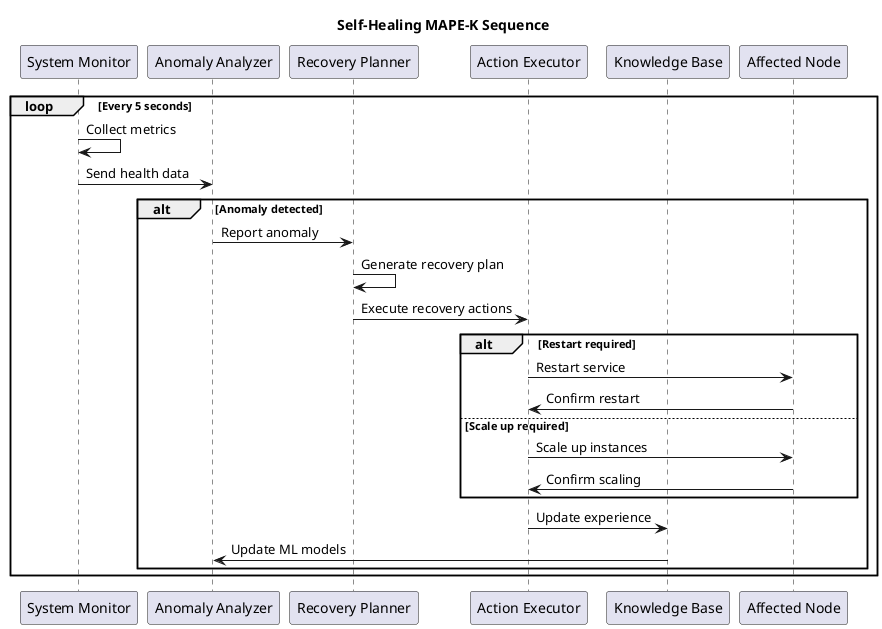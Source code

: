 @startuml
title Self-Healing MAPE-K Sequence

participant "System Monitor" as Monitor
participant "Anomaly Analyzer" as Analyzer
participant "Recovery Planner" as Planner
participant "Action Executor" as Executor
participant "Knowledge Base" as Knowledge
participant "Affected Node" as Node

loop Every 5 seconds
    Monitor -> Monitor: Collect metrics
    Monitor -> Analyzer: Send health data
    
    alt Anomaly detected
        Analyzer -> Planner: Report anomaly
        Planner -> Planner: Generate recovery plan
        Planner -> Executor: Execute recovery actions
        
        alt Restart required
            Executor -> Node: Restart service
            Node -> Executor: Confirm restart
        else Scale up required
            Executor -> Node: Scale up instances
            Node -> Executor: Confirm scaling
        end
        
        Executor -> Knowledge: Update experience
        Knowledge -> Analyzer: Update ML models
    end
end

@enduml